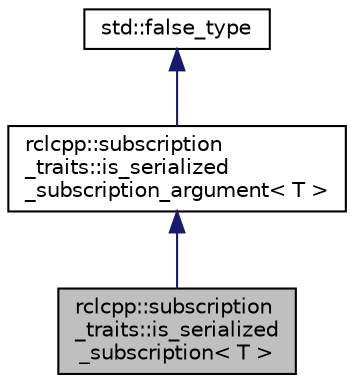 digraph "rclcpp::subscription_traits::is_serialized_subscription&lt; T &gt;"
{
  edge [fontname="Helvetica",fontsize="10",labelfontname="Helvetica",labelfontsize="10"];
  node [fontname="Helvetica",fontsize="10",shape=record];
  Node0 [label="rclcpp::subscription\l_traits::is_serialized\l_subscription\< T \>",height=0.2,width=0.4,color="black", fillcolor="grey75", style="filled", fontcolor="black"];
  Node1 -> Node0 [dir="back",color="midnightblue",fontsize="10",style="solid",fontname="Helvetica"];
  Node1 [label="rclcpp::subscription\l_traits::is_serialized\l_subscription_argument\< T \>",height=0.2,width=0.4,color="black", fillcolor="white", style="filled",URL="$structrclcpp_1_1subscription__traits_1_1is__serialized__subscription__argument.html"];
  Node2 -> Node1 [dir="back",color="midnightblue",fontsize="10",style="solid",fontname="Helvetica"];
  Node2 [label="std::false_type",height=0.2,width=0.4,color="black", fillcolor="white", style="filled",URL="/tmp/tmp.Txb212H7Lz/doxygen_tag_files/cppreference-doxygen-web.tag.xml$cpp/types/integral_constant.html"];
}
